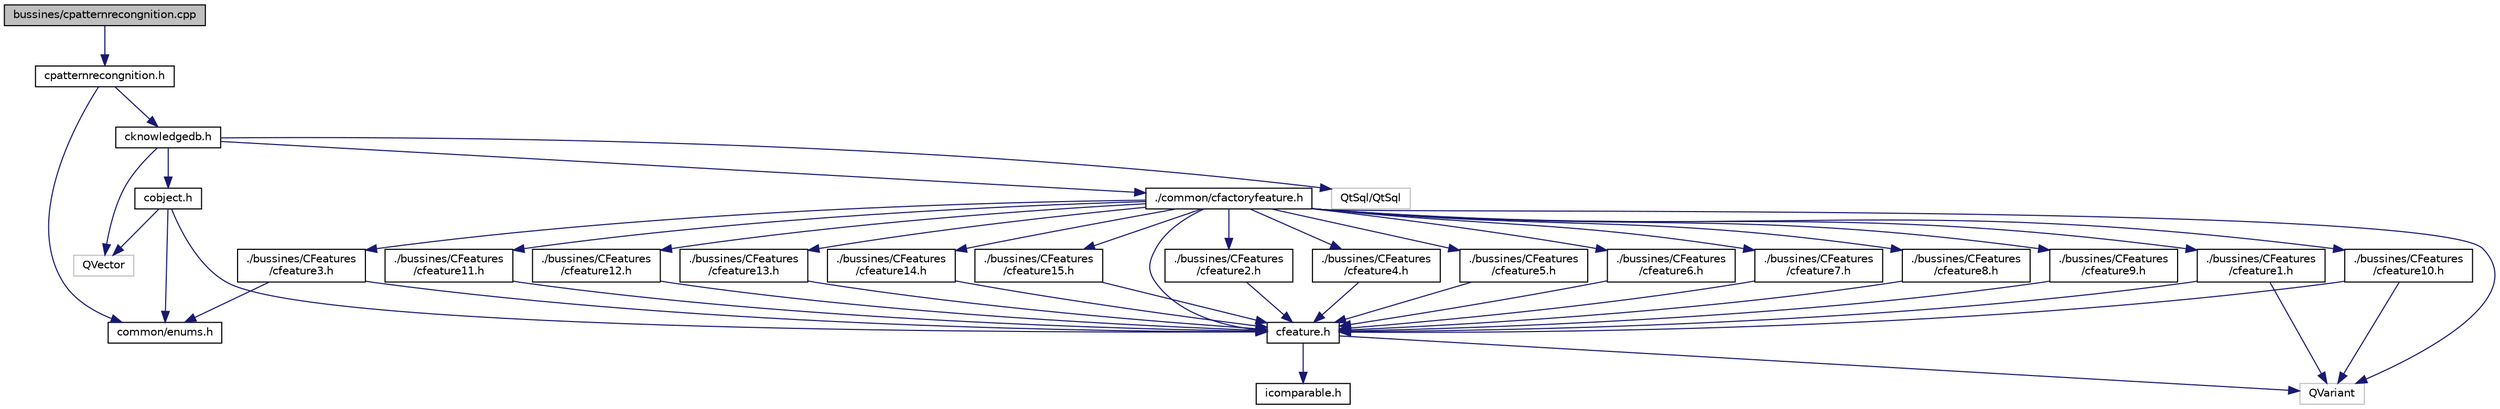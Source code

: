 digraph "bussines/cpatternrecongnition.cpp"
{
  edge [fontname="Helvetica",fontsize="10",labelfontname="Helvetica",labelfontsize="10"];
  node [fontname="Helvetica",fontsize="10",shape=record];
  Node1 [label="bussines/cpatternrecongnition.cpp",height=0.2,width=0.4,color="black", fillcolor="grey75", style="filled" fontcolor="black"];
  Node1 -> Node2 [color="midnightblue",fontsize="10",style="solid",fontname="Helvetica"];
  Node2 [label="cpatternrecongnition.h",height=0.2,width=0.4,color="black", fillcolor="white", style="filled",URL="$cpatternrecongnition_8h.html"];
  Node2 -> Node3 [color="midnightblue",fontsize="10",style="solid",fontname="Helvetica"];
  Node3 [label="common/enums.h",height=0.2,width=0.4,color="black", fillcolor="white", style="filled",URL="$enums_8h.html"];
  Node2 -> Node4 [color="midnightblue",fontsize="10",style="solid",fontname="Helvetica"];
  Node4 [label="cknowledgedb.h",height=0.2,width=0.4,color="black", fillcolor="white", style="filled",URL="$cknowledgedb_8h.html"];
  Node4 -> Node5 [color="midnightblue",fontsize="10",style="solid",fontname="Helvetica"];
  Node5 [label="QtSql/QtSql",height=0.2,width=0.4,color="grey75", fillcolor="white", style="filled"];
  Node4 -> Node6 [color="midnightblue",fontsize="10",style="solid",fontname="Helvetica"];
  Node6 [label="QVector",height=0.2,width=0.4,color="grey75", fillcolor="white", style="filled"];
  Node4 -> Node7 [color="midnightblue",fontsize="10",style="solid",fontname="Helvetica"];
  Node7 [label="cobject.h",height=0.2,width=0.4,color="black", fillcolor="white", style="filled",URL="$cobject_8h.html"];
  Node7 -> Node6 [color="midnightblue",fontsize="10",style="solid",fontname="Helvetica"];
  Node7 -> Node8 [color="midnightblue",fontsize="10",style="solid",fontname="Helvetica"];
  Node8 [label="cfeature.h",height=0.2,width=0.4,color="black", fillcolor="white", style="filled",URL="$cfeature_8h.html"];
  Node8 -> Node9 [color="midnightblue",fontsize="10",style="solid",fontname="Helvetica"];
  Node9 [label="QVariant",height=0.2,width=0.4,color="grey75", fillcolor="white", style="filled"];
  Node8 -> Node10 [color="midnightblue",fontsize="10",style="solid",fontname="Helvetica"];
  Node10 [label="icomparable.h",height=0.2,width=0.4,color="black", fillcolor="white", style="filled",URL="$icomparable_8h.html"];
  Node7 -> Node3 [color="midnightblue",fontsize="10",style="solid",fontname="Helvetica"];
  Node4 -> Node11 [color="midnightblue",fontsize="10",style="solid",fontname="Helvetica"];
  Node11 [label="./common/cfactoryfeature.h",height=0.2,width=0.4,color="black", fillcolor="white", style="filled",URL="$cfactoryfeature_8h.html"];
  Node11 -> Node9 [color="midnightblue",fontsize="10",style="solid",fontname="Helvetica"];
  Node11 -> Node8 [color="midnightblue",fontsize="10",style="solid",fontname="Helvetica"];
  Node11 -> Node12 [color="midnightblue",fontsize="10",style="solid",fontname="Helvetica"];
  Node12 [label="./bussines/CFeatures\l/cfeature1.h",height=0.2,width=0.4,color="black", fillcolor="white", style="filled",URL="$cfeature1_8h.html"];
  Node12 -> Node9 [color="midnightblue",fontsize="10",style="solid",fontname="Helvetica"];
  Node12 -> Node8 [color="midnightblue",fontsize="10",style="solid",fontname="Helvetica"];
  Node11 -> Node13 [color="midnightblue",fontsize="10",style="solid",fontname="Helvetica"];
  Node13 [label="./bussines/CFeatures\l/cfeature2.h",height=0.2,width=0.4,color="black", fillcolor="white", style="filled",URL="$cfeature2_8h.html"];
  Node13 -> Node8 [color="midnightblue",fontsize="10",style="solid",fontname="Helvetica"];
  Node11 -> Node14 [color="midnightblue",fontsize="10",style="solid",fontname="Helvetica"];
  Node14 [label="./bussines/CFeatures\l/cfeature3.h",height=0.2,width=0.4,color="black", fillcolor="white", style="filled",URL="$cfeature3_8h.html"];
  Node14 -> Node8 [color="midnightblue",fontsize="10",style="solid",fontname="Helvetica"];
  Node14 -> Node3 [color="midnightblue",fontsize="10",style="solid",fontname="Helvetica"];
  Node11 -> Node15 [color="midnightblue",fontsize="10",style="solid",fontname="Helvetica"];
  Node15 [label="./bussines/CFeatures\l/cfeature4.h",height=0.2,width=0.4,color="black", fillcolor="white", style="filled",URL="$cfeature4_8h.html"];
  Node15 -> Node8 [color="midnightblue",fontsize="10",style="solid",fontname="Helvetica"];
  Node11 -> Node16 [color="midnightblue",fontsize="10",style="solid",fontname="Helvetica"];
  Node16 [label="./bussines/CFeatures\l/cfeature5.h",height=0.2,width=0.4,color="black", fillcolor="white", style="filled",URL="$cfeature5_8h.html"];
  Node16 -> Node8 [color="midnightblue",fontsize="10",style="solid",fontname="Helvetica"];
  Node11 -> Node17 [color="midnightblue",fontsize="10",style="solid",fontname="Helvetica"];
  Node17 [label="./bussines/CFeatures\l/cfeature6.h",height=0.2,width=0.4,color="black", fillcolor="white", style="filled",URL="$cfeature6_8h.html"];
  Node17 -> Node8 [color="midnightblue",fontsize="10",style="solid",fontname="Helvetica"];
  Node11 -> Node18 [color="midnightblue",fontsize="10",style="solid",fontname="Helvetica"];
  Node18 [label="./bussines/CFeatures\l/cfeature7.h",height=0.2,width=0.4,color="black", fillcolor="white", style="filled",URL="$cfeature7_8h.html"];
  Node18 -> Node8 [color="midnightblue",fontsize="10",style="solid",fontname="Helvetica"];
  Node11 -> Node19 [color="midnightblue",fontsize="10",style="solid",fontname="Helvetica"];
  Node19 [label="./bussines/CFeatures\l/cfeature8.h",height=0.2,width=0.4,color="black", fillcolor="white", style="filled",URL="$cfeature8_8h.html"];
  Node19 -> Node8 [color="midnightblue",fontsize="10",style="solid",fontname="Helvetica"];
  Node11 -> Node20 [color="midnightblue",fontsize="10",style="solid",fontname="Helvetica"];
  Node20 [label="./bussines/CFeatures\l/cfeature9.h",height=0.2,width=0.4,color="black", fillcolor="white", style="filled",URL="$cfeature9_8h.html"];
  Node20 -> Node8 [color="midnightblue",fontsize="10",style="solid",fontname="Helvetica"];
  Node11 -> Node21 [color="midnightblue",fontsize="10",style="solid",fontname="Helvetica"];
  Node21 [label="./bussines/CFeatures\l/cfeature10.h",height=0.2,width=0.4,color="black", fillcolor="white", style="filled",URL="$cfeature10_8h.html"];
  Node21 -> Node9 [color="midnightblue",fontsize="10",style="solid",fontname="Helvetica"];
  Node21 -> Node8 [color="midnightblue",fontsize="10",style="solid",fontname="Helvetica"];
  Node11 -> Node22 [color="midnightblue",fontsize="10",style="solid",fontname="Helvetica"];
  Node22 [label="./bussines/CFeatures\l/cfeature11.h",height=0.2,width=0.4,color="black", fillcolor="white", style="filled",URL="$cfeature11_8h.html"];
  Node22 -> Node8 [color="midnightblue",fontsize="10",style="solid",fontname="Helvetica"];
  Node11 -> Node23 [color="midnightblue",fontsize="10",style="solid",fontname="Helvetica"];
  Node23 [label="./bussines/CFeatures\l/cfeature12.h",height=0.2,width=0.4,color="black", fillcolor="white", style="filled",URL="$cfeature12_8h.html"];
  Node23 -> Node8 [color="midnightblue",fontsize="10",style="solid",fontname="Helvetica"];
  Node11 -> Node24 [color="midnightblue",fontsize="10",style="solid",fontname="Helvetica"];
  Node24 [label="./bussines/CFeatures\l/cfeature13.h",height=0.2,width=0.4,color="black", fillcolor="white", style="filled",URL="$cfeature13_8h.html"];
  Node24 -> Node8 [color="midnightblue",fontsize="10",style="solid",fontname="Helvetica"];
  Node11 -> Node25 [color="midnightblue",fontsize="10",style="solid",fontname="Helvetica"];
  Node25 [label="./bussines/CFeatures\l/cfeature14.h",height=0.2,width=0.4,color="black", fillcolor="white", style="filled",URL="$cfeature14_8h.html"];
  Node25 -> Node8 [color="midnightblue",fontsize="10",style="solid",fontname="Helvetica"];
  Node11 -> Node26 [color="midnightblue",fontsize="10",style="solid",fontname="Helvetica"];
  Node26 [label="./bussines/CFeatures\l/cfeature15.h",height=0.2,width=0.4,color="black", fillcolor="white", style="filled",URL="$cfeature15_8h.html"];
  Node26 -> Node8 [color="midnightblue",fontsize="10",style="solid",fontname="Helvetica"];
}
